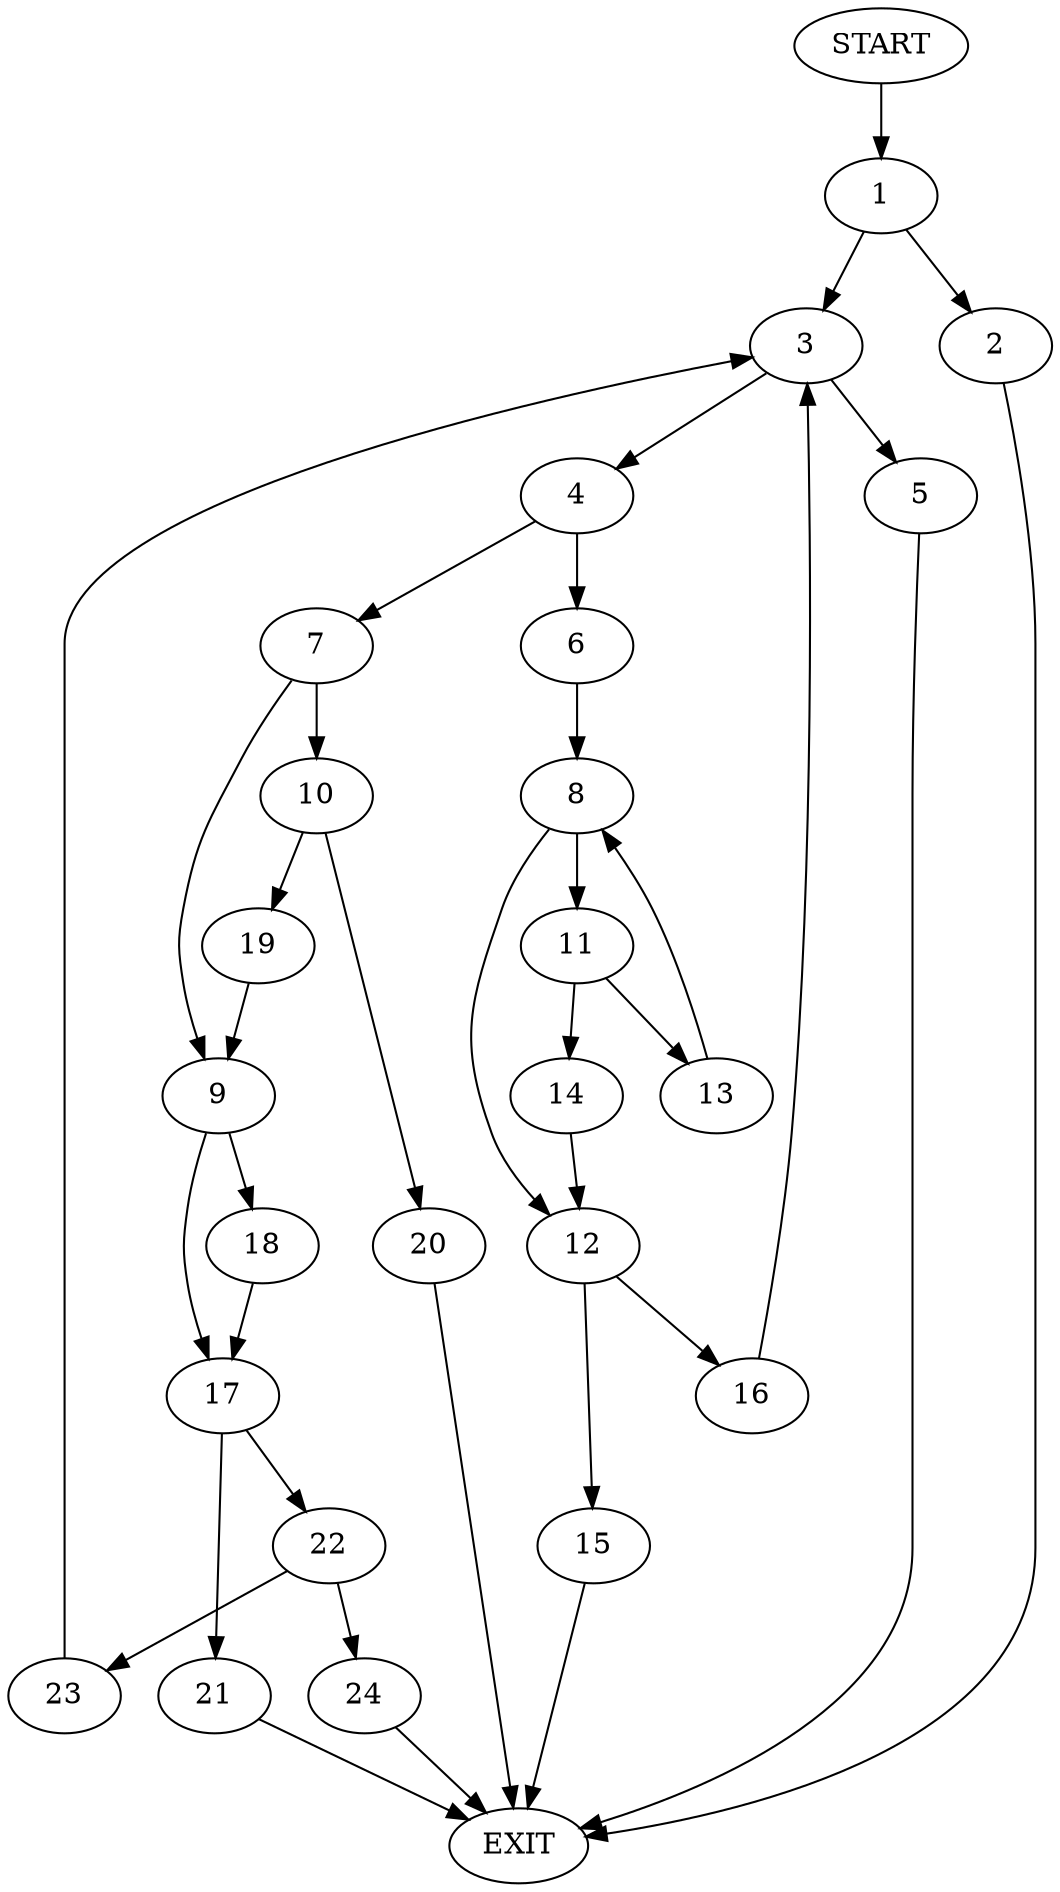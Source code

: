 digraph {
0 [label="START"]
25 [label="EXIT"]
0 -> 1
1 -> 2
1 -> 3
2 -> 25
3 -> 4
3 -> 5
4 -> 6
4 -> 7
5 -> 25
6 -> 8
7 -> 9
7 -> 10
8 -> 11
8 -> 12
11 -> 13
11 -> 14
12 -> 15
12 -> 16
14 -> 12
13 -> 8
15 -> 25
16 -> 3
9 -> 17
9 -> 18
10 -> 19
10 -> 20
20 -> 25
19 -> 9
18 -> 17
17 -> 21
17 -> 22
21 -> 25
22 -> 23
22 -> 24
23 -> 3
24 -> 25
}
